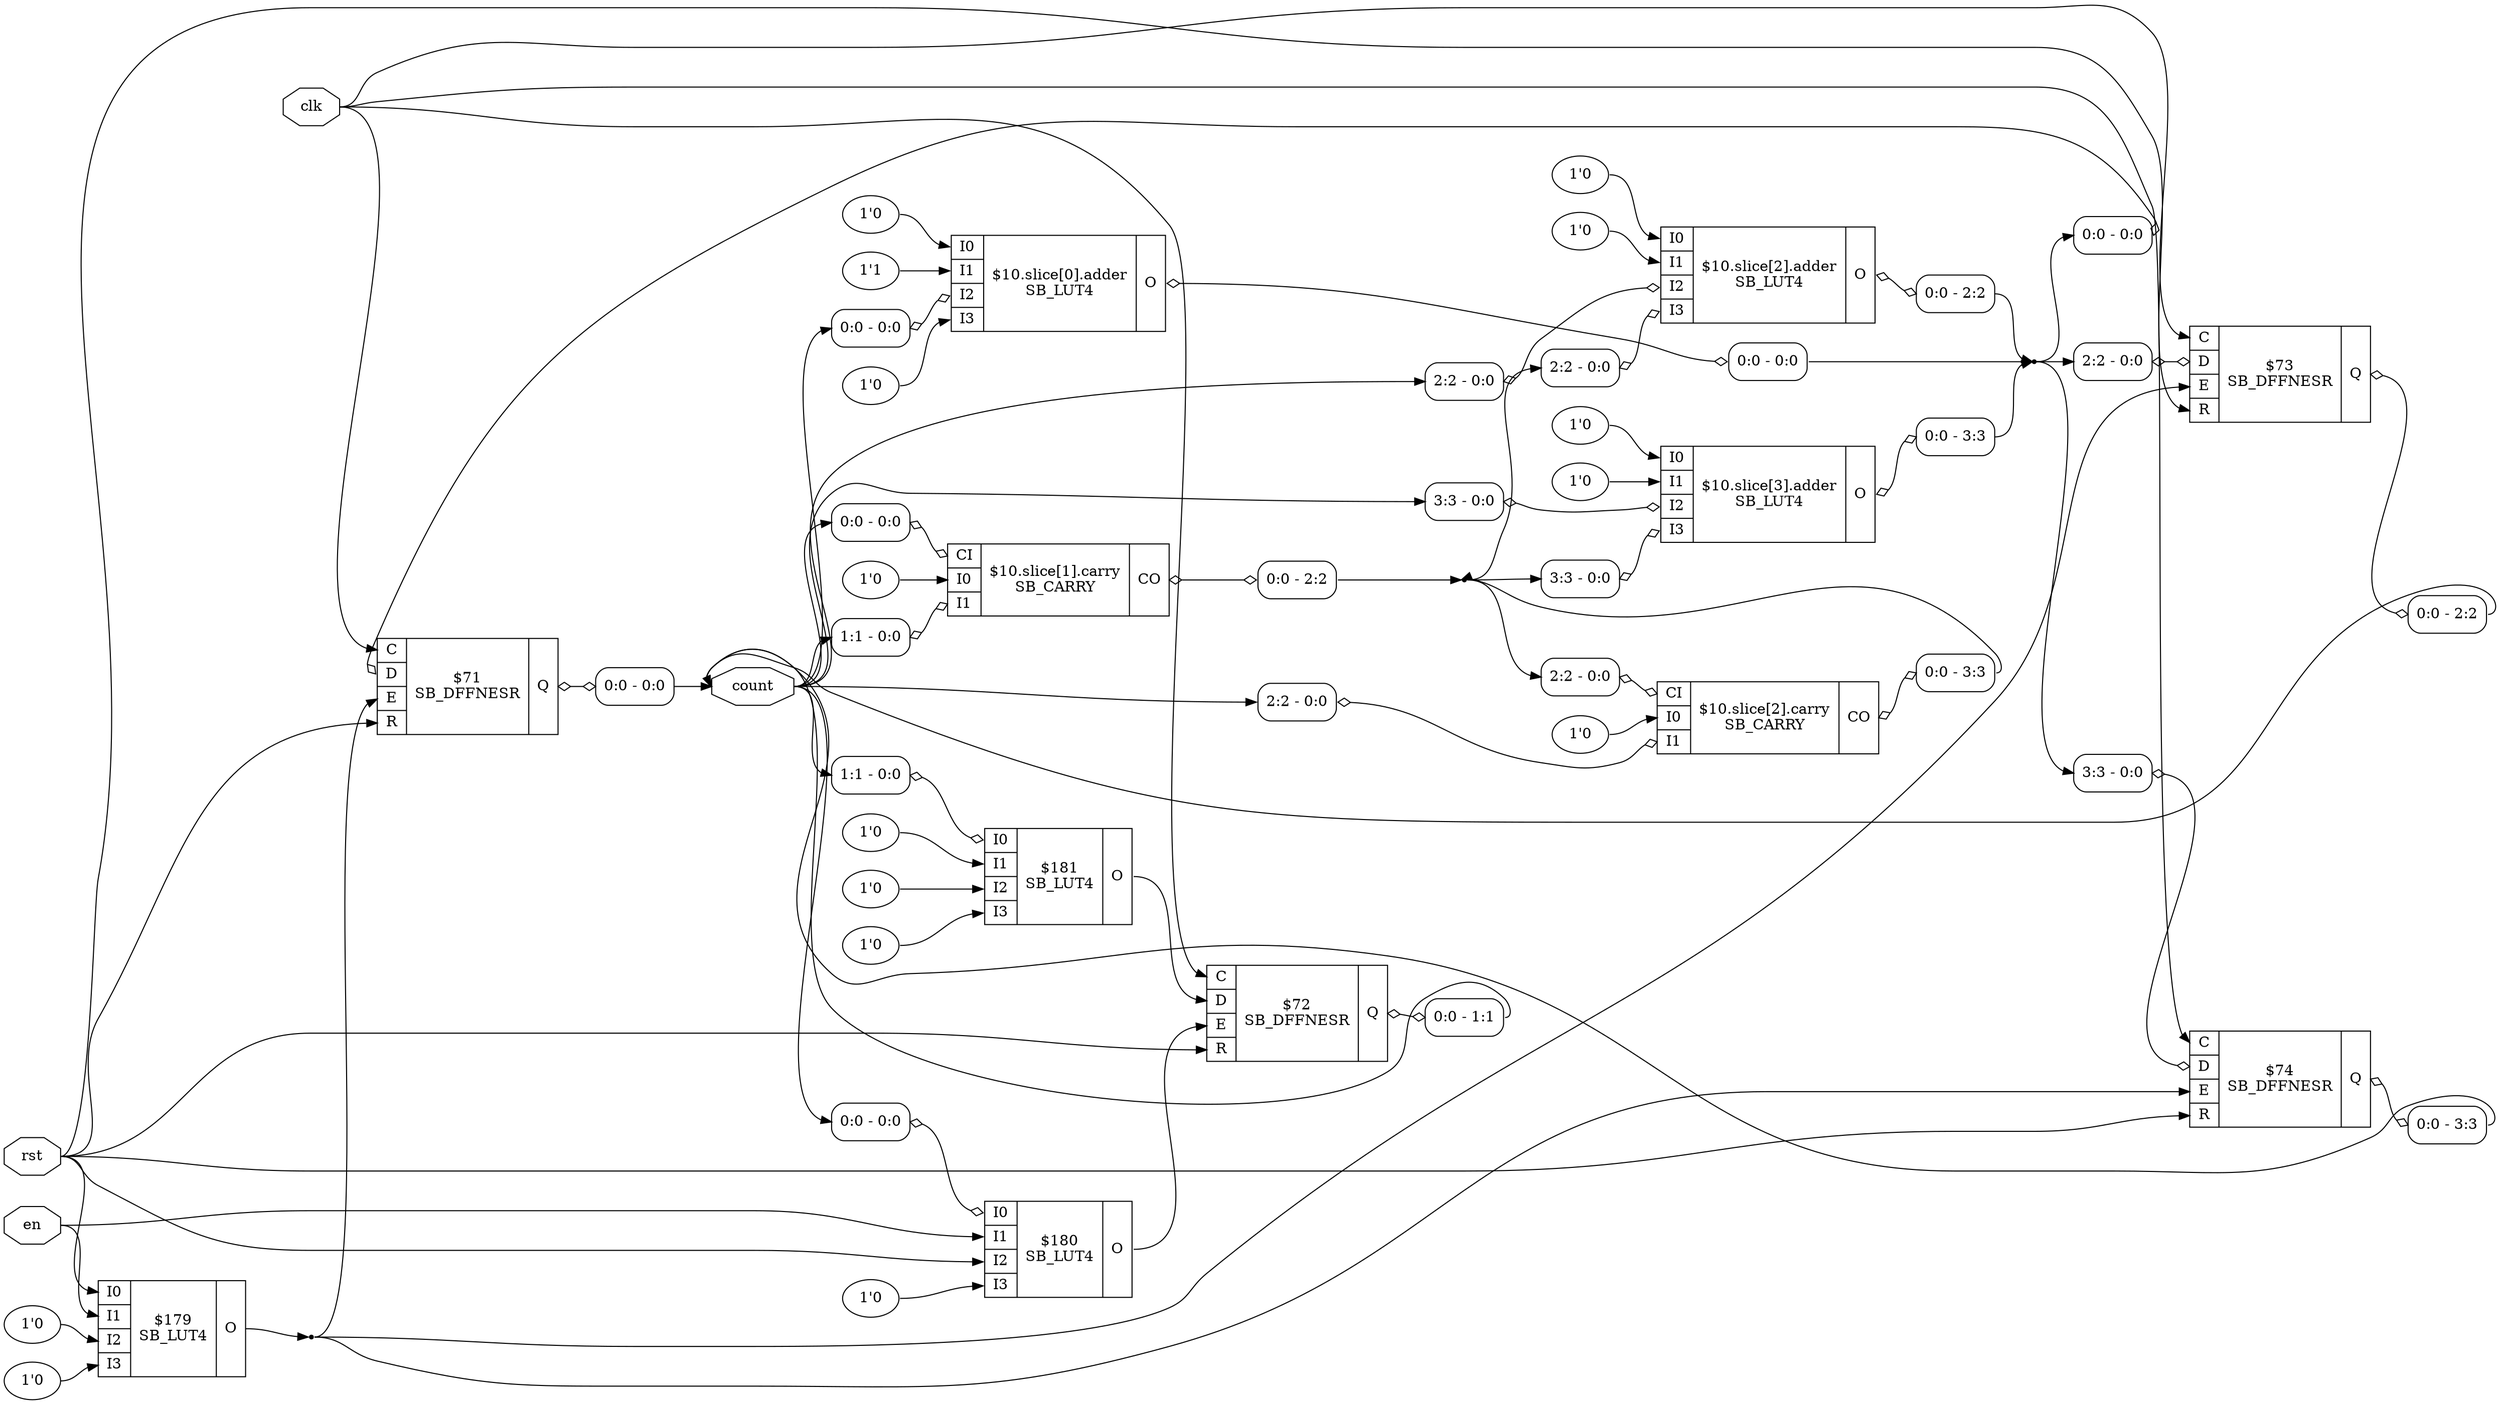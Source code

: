 digraph "counterNSE" {
rankdir="LR";
remincross=true;
n7 [ shape=octagon, label="clk", color="black", fontcolor="black" ];
n8 [ shape=octagon, label="count", color="black", fontcolor="black" ];
n9 [ shape=octagon, label="en", color="black", fontcolor="black" ];
n10 [ shape=octagon, label="rst", color="black", fontcolor="black" ];
v0 [ label="1'0" ];
v1 [ label="1'0" ];
c16 [ shape=record, label="{{<p11> I0|<p12> I1|<p13> I2|<p14> I3}|$179\nSB_LUT4|{<p15> O}}" ];
v3 [ label="1'0" ];
c17 [ shape=record, label="{{<p11> I0|<p12> I1|<p13> I2|<p14> I3}|$180\nSB_LUT4|{<p15> O}}" ];
x2 [ shape=record, style=rounded, label="<s0> 0:0 - 0:0 " ];
x2:e -> c17:p11:w [arrowhead=odiamond, arrowtail=odiamond, dir=both, color="black", label=""];
v5 [ label="1'0" ];
v6 [ label="1'0" ];
v7 [ label="1'0" ];
c18 [ shape=record, label="{{<p11> I0|<p12> I1|<p13> I2|<p14> I3}|$181\nSB_LUT4|{<p15> O}}" ];
x4 [ shape=record, style=rounded, label="<s0> 1:1 - 0:0 " ];
x4:e -> c18:p11:w [arrowhead=odiamond, arrowtail=odiamond, dir=both, color="black", label=""];
v8 [ label="1'0" ];
v9 [ label="1'1" ];
v11 [ label="1'0" ];
c19 [ shape=record, label="{{<p11> I0|<p12> I1|<p13> I2|<p14> I3}|$10.slice[0].adder\nSB_LUT4|{<p15> O}}" ];
x10 [ shape=record, style=rounded, label="<s0> 0:0 - 0:0 " ];
x10:e -> c19:p13:w [arrowhead=odiamond, arrowtail=odiamond, dir=both, color="black", label=""];
x12 [ shape=record, style=rounded, label="<s0> 0:0 - 0:0 " ];
c19:p15:e -> x12:w [arrowhead=odiamond, arrowtail=odiamond, dir=both, color="black", label=""];
v15 [ label="1'0" ];
c22 [ shape=record, label="{{<p20> CI|<p11> I0|<p12> I1}|$10.slice[1].carry\nSB_CARRY|{<p21> CO}}" ];
x13 [ shape=record, style=rounded, label="<s0> 0:0 - 0:0 " ];
x13:e -> c22:p20:w [arrowhead=odiamond, arrowtail=odiamond, dir=both, color="black", label=""];
x14 [ shape=record, style=rounded, label="<s0> 0:0 - 2:2 " ];
c22:p21:e -> x14:w [arrowhead=odiamond, arrowtail=odiamond, dir=both, color="black", label=""];
x16 [ shape=record, style=rounded, label="<s0> 1:1 - 0:0 " ];
x16:e -> c22:p12:w [arrowhead=odiamond, arrowtail=odiamond, dir=both, color="black", label=""];
v17 [ label="1'0" ];
v18 [ label="1'0" ];
c23 [ shape=record, label="{{<p11> I0|<p12> I1|<p13> I2|<p14> I3}|$10.slice[2].adder\nSB_LUT4|{<p15> O}}" ];
x19 [ shape=record, style=rounded, label="<s0> 2:2 - 0:0 " ];
x19:e -> c23:p13:w [arrowhead=odiamond, arrowtail=odiamond, dir=both, color="black", label=""];
x20 [ shape=record, style=rounded, label="<s0> 2:2 - 0:0 " ];
x20:e -> c23:p14:w [arrowhead=odiamond, arrowtail=odiamond, dir=both, color="black", label=""];
x21 [ shape=record, style=rounded, label="<s0> 0:0 - 2:2 " ];
c23:p15:e -> x21:w [arrowhead=odiamond, arrowtail=odiamond, dir=both, color="black", label=""];
v24 [ label="1'0" ];
c24 [ shape=record, label="{{<p20> CI|<p11> I0|<p12> I1}|$10.slice[2].carry\nSB_CARRY|{<p21> CO}}" ];
x22 [ shape=record, style=rounded, label="<s0> 2:2 - 0:0 " ];
x22:e -> c24:p20:w [arrowhead=odiamond, arrowtail=odiamond, dir=both, color="black", label=""];
x23 [ shape=record, style=rounded, label="<s0> 0:0 - 3:3 " ];
c24:p21:e -> x23:w [arrowhead=odiamond, arrowtail=odiamond, dir=both, color="black", label=""];
x25 [ shape=record, style=rounded, label="<s0> 2:2 - 0:0 " ];
x25:e -> c24:p12:w [arrowhead=odiamond, arrowtail=odiamond, dir=both, color="black", label=""];
v26 [ label="1'0" ];
v27 [ label="1'0" ];
c25 [ shape=record, label="{{<p11> I0|<p12> I1|<p13> I2|<p14> I3}|$10.slice[3].adder\nSB_LUT4|{<p15> O}}" ];
x28 [ shape=record, style=rounded, label="<s0> 3:3 - 0:0 " ];
x28:e -> c25:p13:w [arrowhead=odiamond, arrowtail=odiamond, dir=both, color="black", label=""];
x29 [ shape=record, style=rounded, label="<s0> 3:3 - 0:0 " ];
x29:e -> c25:p14:w [arrowhead=odiamond, arrowtail=odiamond, dir=both, color="black", label=""];
x30 [ shape=record, style=rounded, label="<s0> 0:0 - 3:3 " ];
c25:p15:e -> x30:w [arrowhead=odiamond, arrowtail=odiamond, dir=both, color="black", label=""];
c31 [ shape=record, label="{{<p26> C|<p27> D|<p28> E|<p29> R}|$71\nSB_DFFNESR|{<p30> Q}}" ];
x31 [ shape=record, style=rounded, label="<s0> 0:0 - 0:0 " ];
x31:e -> c31:p27:w [arrowhead=odiamond, arrowtail=odiamond, dir=both, color="black", label=""];
x32 [ shape=record, style=rounded, label="<s0> 0:0 - 0:0 " ];
c31:p30:e -> x32:w [arrowhead=odiamond, arrowtail=odiamond, dir=both, color="black", label=""];
c32 [ shape=record, label="{{<p26> C|<p27> D|<p28> E|<p29> R}|$72\nSB_DFFNESR|{<p30> Q}}" ];
x33 [ shape=record, style=rounded, label="<s0> 0:0 - 1:1 " ];
c32:p30:e -> x33:w [arrowhead=odiamond, arrowtail=odiamond, dir=both, color="black", label=""];
c33 [ shape=record, label="{{<p26> C|<p27> D|<p28> E|<p29> R}|$73\nSB_DFFNESR|{<p30> Q}}" ];
x34 [ shape=record, style=rounded, label="<s0> 2:2 - 0:0 " ];
x34:e -> c33:p27:w [arrowhead=odiamond, arrowtail=odiamond, dir=both, color="black", label=""];
x35 [ shape=record, style=rounded, label="<s0> 0:0 - 2:2 " ];
c33:p30:e -> x35:w [arrowhead=odiamond, arrowtail=odiamond, dir=both, color="black", label=""];
c34 [ shape=record, label="{{<p26> C|<p27> D|<p28> E|<p29> R}|$74\nSB_DFFNESR|{<p30> Q}}" ];
x36 [ shape=record, style=rounded, label="<s0> 3:3 - 0:0 " ];
x36:e -> c34:p27:w [arrowhead=odiamond, arrowtail=odiamond, dir=both, color="black", label=""];
x37 [ shape=record, style=rounded, label="<s0> 0:0 - 3:3 " ];
c34:p30:e -> x37:w [arrowhead=odiamond, arrowtail=odiamond, dir=both, color="black", label=""];
n10:e -> c16:p11:w [color="black", label=""];
n10:e -> c17:p13:w [color="black", label=""];
n10:e -> c31:p29:w [color="black", label=""];
n10:e -> c32:p29:w [color="black", label=""];
n10:e -> c33:p29:w [color="black", label=""];
n10:e -> c34:p29:w [color="black", label=""];
n2 [ shape=point ];
c16:p15:e -> n2:w [color="black", label=""];
n2:e -> c31:p28:w [color="black", label=""];
n2:e -> c33:p28:w [color="black", label=""];
n2:e -> c34:p28:w [color="black", label=""];
c17:p15:e -> c32:p28:w [color="black", label=""];
c18:p15:e -> c32:p27:w [color="black", label=""];
n5 [ shape=point ];
x12:s0:e -> n5:w [color="black", label=""];
x21:s0:e -> n5:w [color="black", label=""];
x30:s0:e -> n5:w [color="black", label=""];
n5:e -> x31:s0:w [color="black", label=""];
n5:e -> x34:s0:w [color="black", label=""];
n5:e -> x36:s0:w [color="black", label=""];
n6 [ shape=point ];
x14:s0:e -> n6:w [color="black", label=""];
x23:s0:e -> n6:w [color="black", label=""];
n6:e -> x20:s0:w [color="black", label=""];
n6:e -> x22:s0:w [color="black", label=""];
n6:e -> x29:s0:w [color="black", label=""];
n7:e -> c31:p26:w [color="black", label=""];
n7:e -> c32:p26:w [color="black", label=""];
n7:e -> c33:p26:w [color="black", label=""];
n7:e -> c34:p26:w [color="black", label=""];
x32:s0:e -> n8:w [color="black", label=""];
x33:s0:e -> n8:w [color="black", label=""];
x35:s0:e -> n8:w [color="black", label=""];
x37:s0:e -> n8:w [color="black", label=""];
n8:e -> x10:s0:w [color="black", label=""];
n8:e -> x13:s0:w [color="black", label=""];
n8:e -> x16:s0:w [color="black", label=""];
n8:e -> x19:s0:w [color="black", label=""];
n8:e -> x25:s0:w [color="black", label=""];
n8:e -> x28:s0:w [color="black", label=""];
n8:e -> x2:s0:w [color="black", label=""];
n8:e -> x4:s0:w [color="black", label=""];
n9:e -> c16:p12:w [color="black", label=""];
n9:e -> c17:p12:w [color="black", label=""];
v0:e -> c16:p13:w [color="black", label=""];
v1:e -> c16:p14:w [color="black", label=""];
v11:e -> c19:p14:w [color="black", label=""];
v15:e -> c22:p11:w [color="black", label=""];
v17:e -> c23:p11:w [color="black", label=""];
v18:e -> c23:p12:w [color="black", label=""];
v24:e -> c24:p11:w [color="black", label=""];
v26:e -> c25:p11:w [color="black", label=""];
v27:e -> c25:p12:w [color="black", label=""];
v3:e -> c17:p14:w [color="black", label=""];
v5:e -> c18:p12:w [color="black", label=""];
v6:e -> c18:p13:w [color="black", label=""];
v7:e -> c18:p14:w [color="black", label=""];
v8:e -> c19:p11:w [color="black", label=""];
v9:e -> c19:p12:w [color="black", label=""];
}
